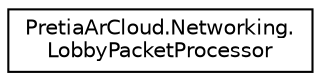 digraph "Graphical Class Hierarchy"
{
 // LATEX_PDF_SIZE
  edge [fontname="Helvetica",fontsize="10",labelfontname="Helvetica",labelfontsize="10"];
  node [fontname="Helvetica",fontsize="10",shape=record];
  rankdir="LR";
  Node0 [label="PretiaArCloud.Networking.\lLobbyPacketProcessor",height=0.2,width=0.4,color="black", fillcolor="white", style="filled",URL="$classPretiaArCloud_1_1Networking_1_1LobbyPacketProcessor.html",tooltip=" "];
}
